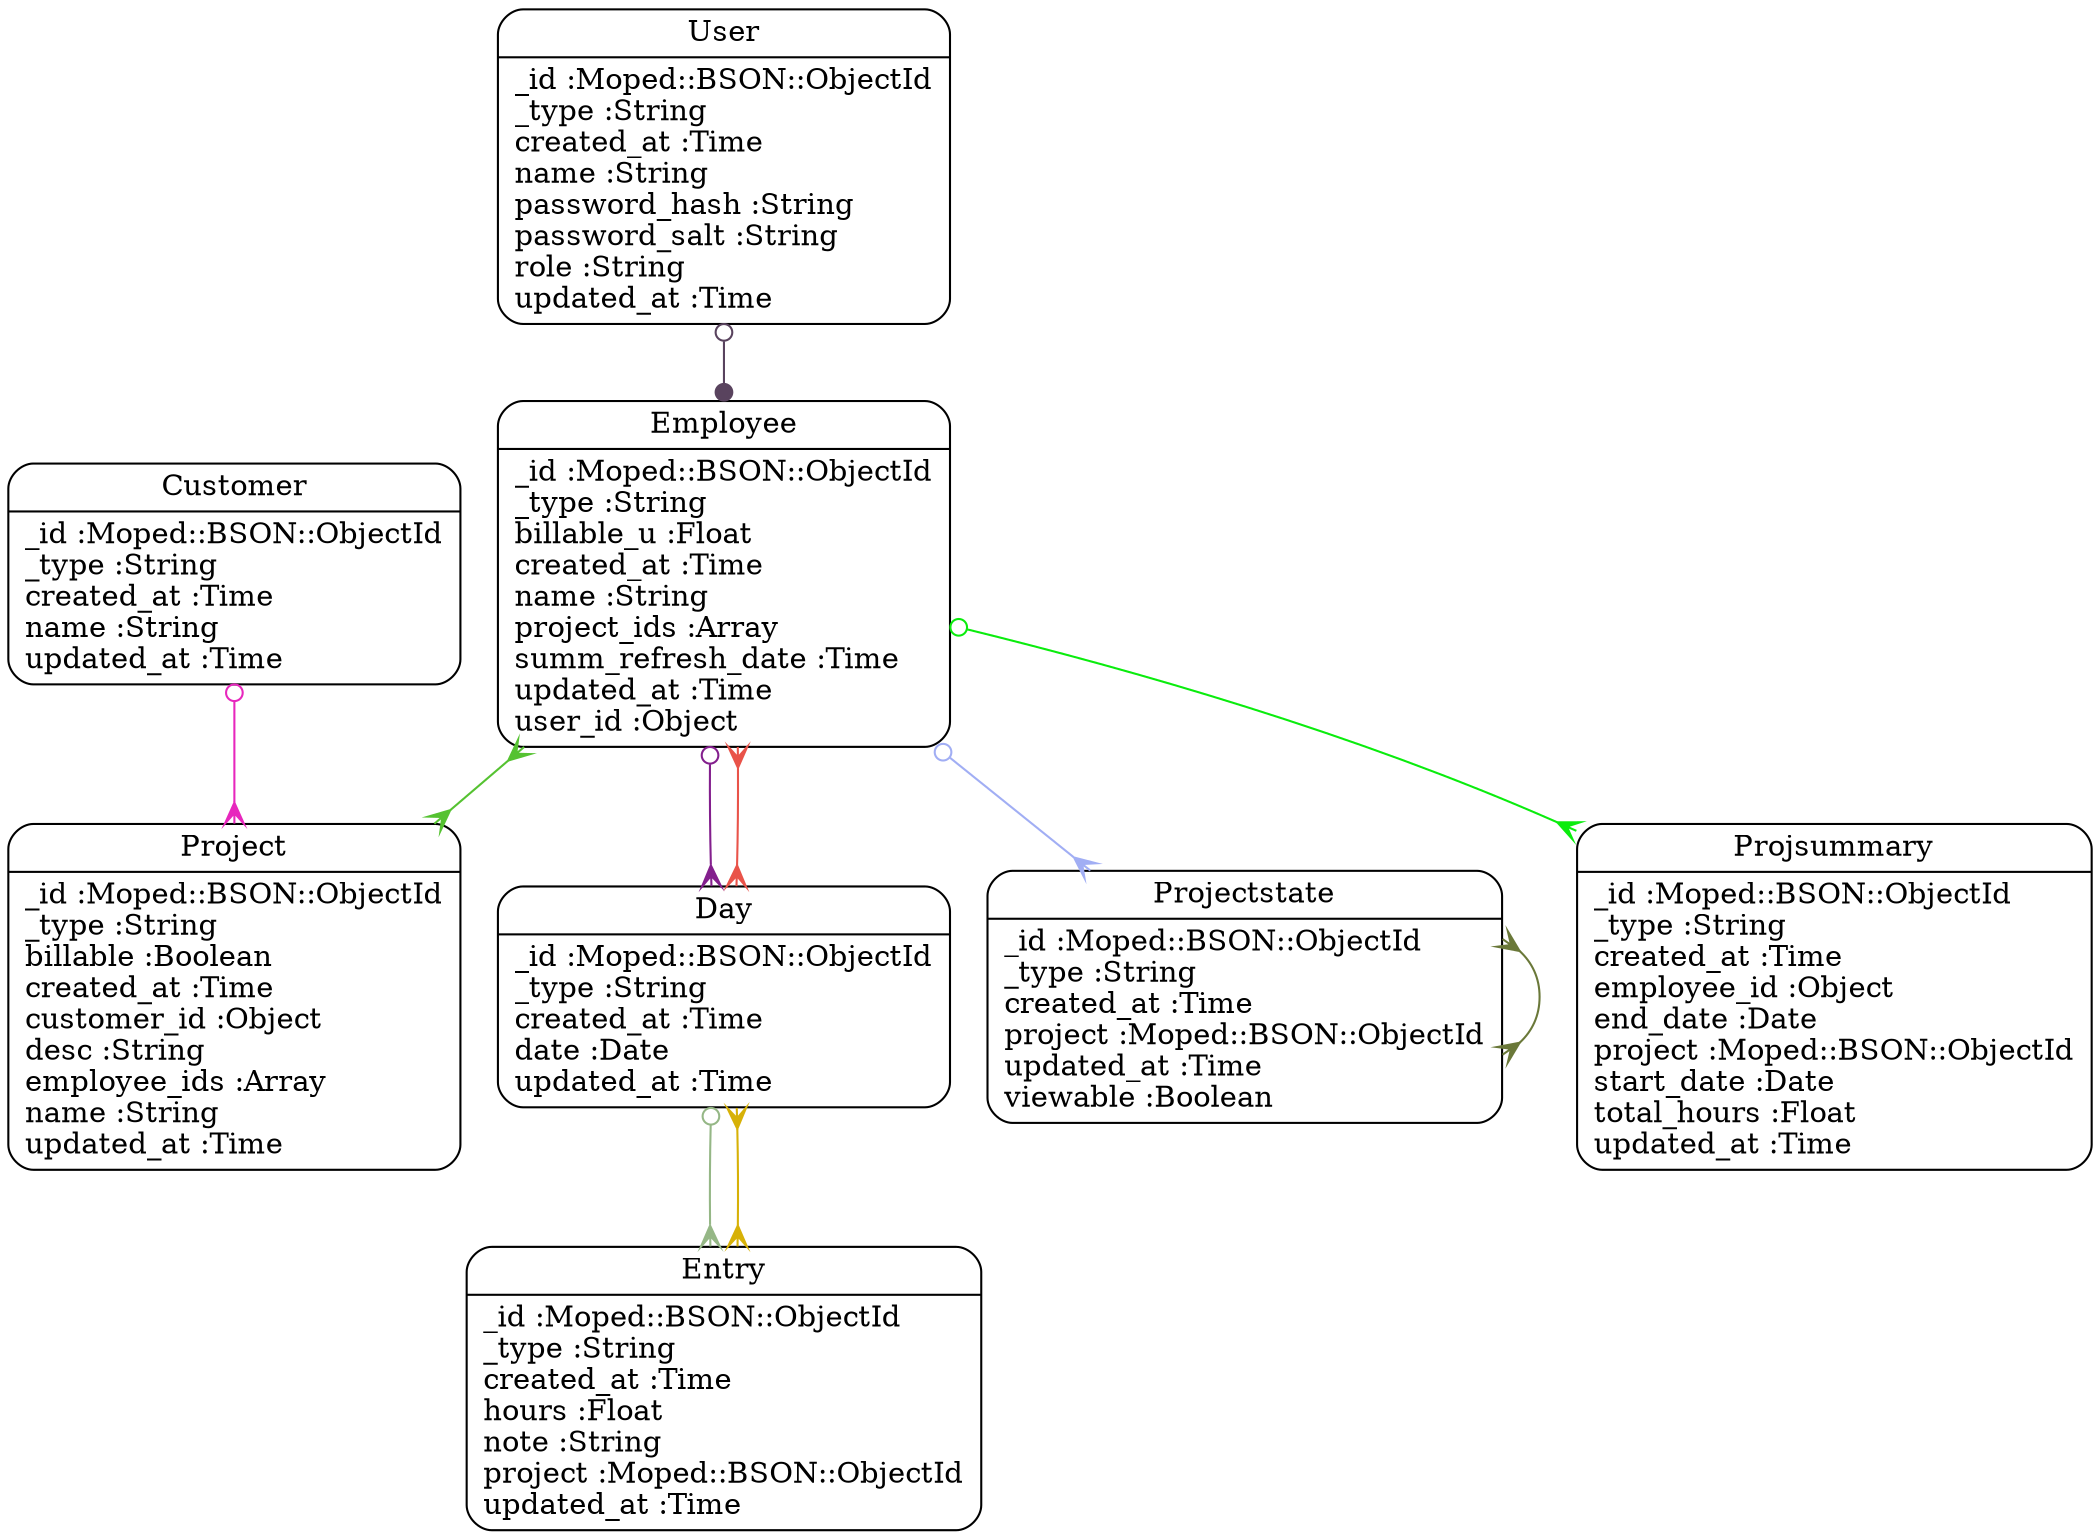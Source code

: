 digraph models_diagram {
	graph[overlap=false, splines=true]
	"Customer" [shape=Mrecord, label="{Customer|_id :Moped::BSON::ObjectId\l_type :String\lcreated_at :Time\lname :String\lupdated_at :Time\l}"]
	"Day" [shape=Mrecord, label="{Day|_id :Moped::BSON::ObjectId\l_type :String\lcreated_at :Time\ldate :Date\lupdated_at :Time\l}"]
	"Employee" [shape=Mrecord, label="{Employee|_id :Moped::BSON::ObjectId\l_type :String\lbillable_u :Float\lcreated_at :Time\lname :String\lproject_ids :Array\lsumm_refresh_date :Time\lupdated_at :Time\luser_id :Object\l}"]
	"Entry" [shape=Mrecord, label="{Entry|_id :Moped::BSON::ObjectId\l_type :String\lcreated_at :Time\lhours :Float\lnote :String\lproject :Moped::BSON::ObjectId\lupdated_at :Time\l}"]
	"Project" [shape=Mrecord, label="{Project|_id :Moped::BSON::ObjectId\l_type :String\lbillable :Boolean\lcreated_at :Time\lcustomer_id :Object\ldesc :String\lemployee_ids :Array\lname :String\lupdated_at :Time\l}"]
	"Projectstate" [shape=Mrecord, label="{Projectstate|_id :Moped::BSON::ObjectId\l_type :String\lcreated_at :Time\lproject :Moped::BSON::ObjectId\lupdated_at :Time\lviewable :Boolean\l}"]
	"Projsummary" [shape=Mrecord, label="{Projsummary|_id :Moped::BSON::ObjectId\l_type :String\lcreated_at :Time\lemployee_id :Object\lend_date :Date\lproject :Moped::BSON::ObjectId\lstart_date :Date\ltotal_hours :Float\lupdated_at :Time\l}"]
	"User" [shape=Mrecord, label="{User|_id :Moped::BSON::ObjectId\l_type :String\lcreated_at :Time\lname :String\lpassword_hash :String\lpassword_salt :String\lrole :String\lupdated_at :Time\l}"]
	"Customer" -> "Project" [arrowtail=odot, arrowhead=crow, dir=both color="#E727BD"]
	"Day" -> "Employee" [arrowtail=crow, arrowhead=crow, dir=both color="#E95349"]
	"Day" -> "Entry" [arrowtail=odot, arrowhead=crow, dir=both color="#95B786"]
	"Employee" -> "Project" [arrowtail=crow, arrowhead=crow, dir=both color="#55C231"]
	"Employee" -> "Projectstate" [arrowtail=odot, arrowhead=crow, dir=both color="#A1AEF4"]
	"Employee" -> "Day" [arrowtail=odot, arrowhead=crow, dir=both color="#831F8D"]
	"Employee" -> "Projsummary" [arrowtail=odot, arrowhead=crow, dir=both color="#0AEC0D"]
	"Entry" -> "Day" [arrowtail=crow, arrowhead=crow, dir=both color="#D7B107"]
	"Projectstate" -> "Projectstate" [arrowtail=crow, arrowhead=crow, dir=both color="#6A7839"]
	"User" -> "Employee" [arrowtail=odot, arrowhead=dot, dir=both color="#59435E"]
}
